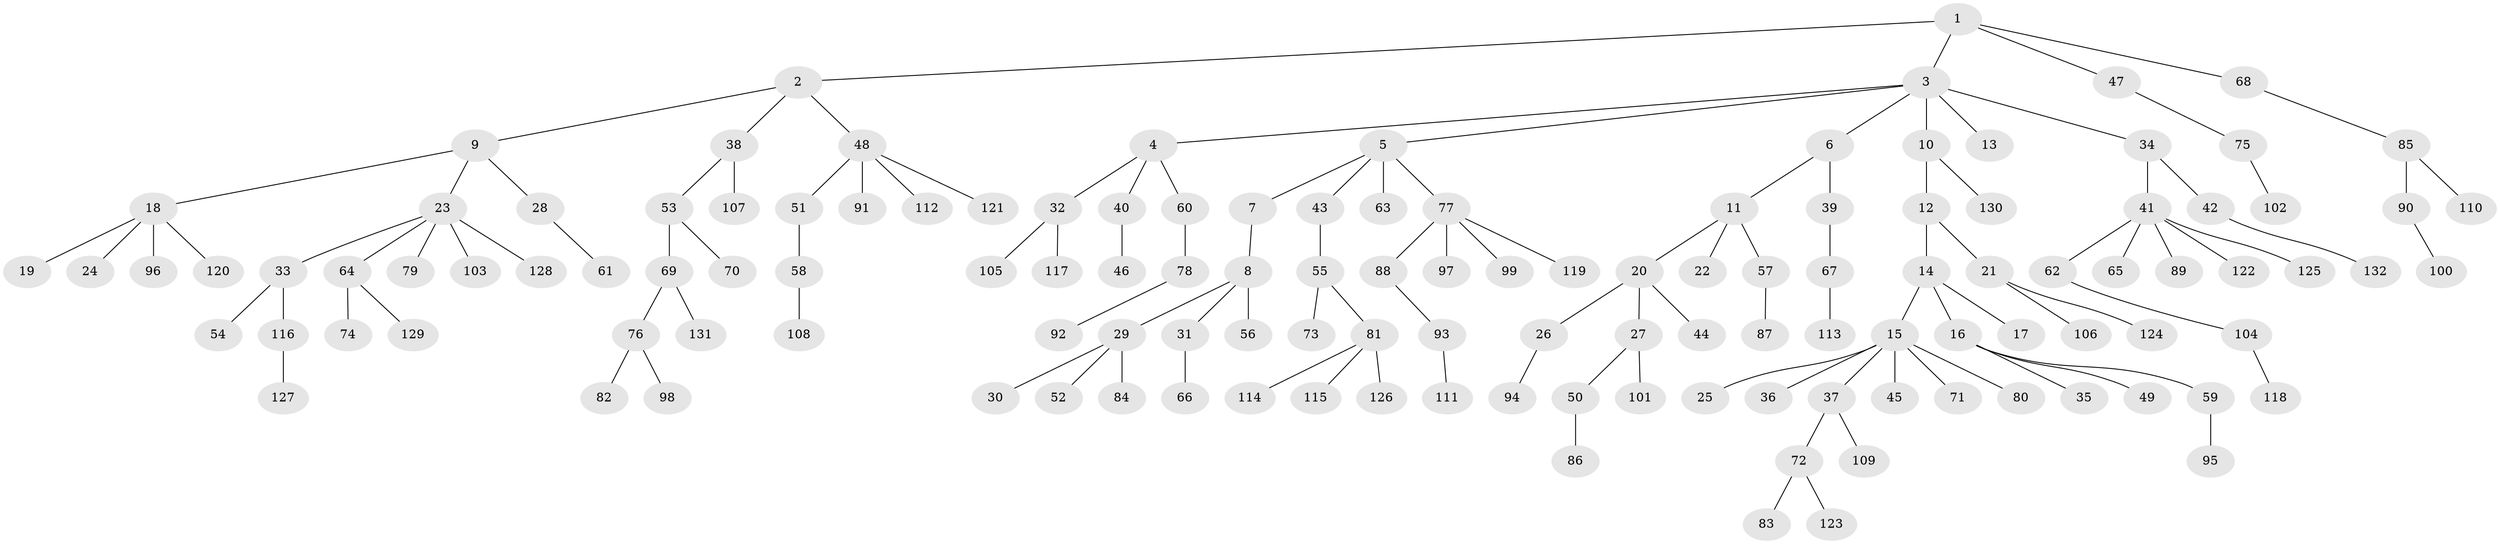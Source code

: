 // Generated by graph-tools (version 1.1) at 2025/37/03/09/25 02:37:00]
// undirected, 132 vertices, 131 edges
graph export_dot {
graph [start="1"]
  node [color=gray90,style=filled];
  1;
  2;
  3;
  4;
  5;
  6;
  7;
  8;
  9;
  10;
  11;
  12;
  13;
  14;
  15;
  16;
  17;
  18;
  19;
  20;
  21;
  22;
  23;
  24;
  25;
  26;
  27;
  28;
  29;
  30;
  31;
  32;
  33;
  34;
  35;
  36;
  37;
  38;
  39;
  40;
  41;
  42;
  43;
  44;
  45;
  46;
  47;
  48;
  49;
  50;
  51;
  52;
  53;
  54;
  55;
  56;
  57;
  58;
  59;
  60;
  61;
  62;
  63;
  64;
  65;
  66;
  67;
  68;
  69;
  70;
  71;
  72;
  73;
  74;
  75;
  76;
  77;
  78;
  79;
  80;
  81;
  82;
  83;
  84;
  85;
  86;
  87;
  88;
  89;
  90;
  91;
  92;
  93;
  94;
  95;
  96;
  97;
  98;
  99;
  100;
  101;
  102;
  103;
  104;
  105;
  106;
  107;
  108;
  109;
  110;
  111;
  112;
  113;
  114;
  115;
  116;
  117;
  118;
  119;
  120;
  121;
  122;
  123;
  124;
  125;
  126;
  127;
  128;
  129;
  130;
  131;
  132;
  1 -- 2;
  1 -- 3;
  1 -- 47;
  1 -- 68;
  2 -- 9;
  2 -- 38;
  2 -- 48;
  3 -- 4;
  3 -- 5;
  3 -- 6;
  3 -- 10;
  3 -- 13;
  3 -- 34;
  4 -- 32;
  4 -- 40;
  4 -- 60;
  5 -- 7;
  5 -- 43;
  5 -- 63;
  5 -- 77;
  6 -- 11;
  6 -- 39;
  7 -- 8;
  8 -- 29;
  8 -- 31;
  8 -- 56;
  9 -- 18;
  9 -- 23;
  9 -- 28;
  10 -- 12;
  10 -- 130;
  11 -- 20;
  11 -- 22;
  11 -- 57;
  12 -- 14;
  12 -- 21;
  14 -- 15;
  14 -- 16;
  14 -- 17;
  15 -- 25;
  15 -- 36;
  15 -- 37;
  15 -- 45;
  15 -- 71;
  15 -- 80;
  16 -- 35;
  16 -- 49;
  16 -- 59;
  18 -- 19;
  18 -- 24;
  18 -- 96;
  18 -- 120;
  20 -- 26;
  20 -- 27;
  20 -- 44;
  21 -- 106;
  21 -- 124;
  23 -- 33;
  23 -- 64;
  23 -- 79;
  23 -- 103;
  23 -- 128;
  26 -- 94;
  27 -- 50;
  27 -- 101;
  28 -- 61;
  29 -- 30;
  29 -- 52;
  29 -- 84;
  31 -- 66;
  32 -- 105;
  32 -- 117;
  33 -- 54;
  33 -- 116;
  34 -- 41;
  34 -- 42;
  37 -- 72;
  37 -- 109;
  38 -- 53;
  38 -- 107;
  39 -- 67;
  40 -- 46;
  41 -- 62;
  41 -- 65;
  41 -- 89;
  41 -- 122;
  41 -- 125;
  42 -- 132;
  43 -- 55;
  47 -- 75;
  48 -- 51;
  48 -- 91;
  48 -- 112;
  48 -- 121;
  50 -- 86;
  51 -- 58;
  53 -- 69;
  53 -- 70;
  55 -- 73;
  55 -- 81;
  57 -- 87;
  58 -- 108;
  59 -- 95;
  60 -- 78;
  62 -- 104;
  64 -- 74;
  64 -- 129;
  67 -- 113;
  68 -- 85;
  69 -- 76;
  69 -- 131;
  72 -- 83;
  72 -- 123;
  75 -- 102;
  76 -- 82;
  76 -- 98;
  77 -- 88;
  77 -- 97;
  77 -- 99;
  77 -- 119;
  78 -- 92;
  81 -- 114;
  81 -- 115;
  81 -- 126;
  85 -- 90;
  85 -- 110;
  88 -- 93;
  90 -- 100;
  93 -- 111;
  104 -- 118;
  116 -- 127;
}
